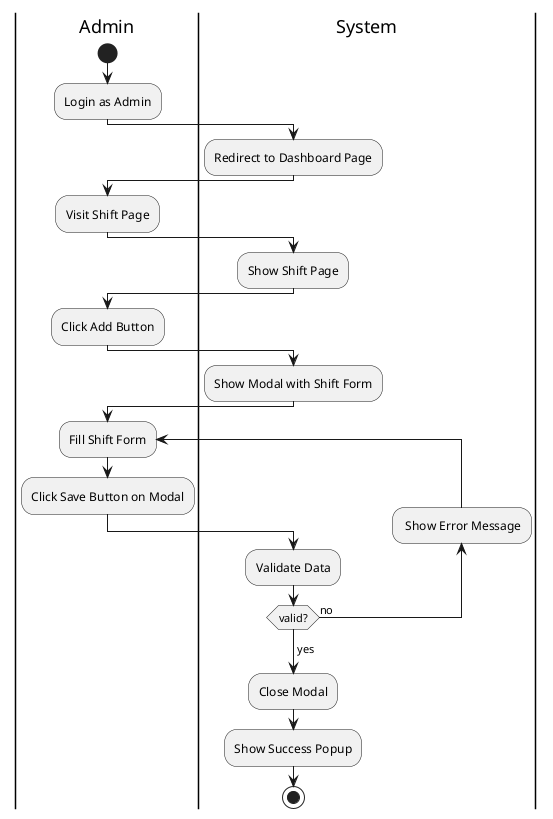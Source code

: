 @startuml Add Shift
|Admin|
start
:Login as Admin;
|System|
:Redirect to Dashboard Page;
|Admin|
:Visit Shift Page;
|System|
:Show Shift Page;
|Admin|
:Click Add Button;
|System|
:Show Modal with Shift Form;
|Admin|
repeat :Fill Shift Form;
:Click Save Button on Modal;
|System|
:Validate Data;
backward: Show Error Message;
repeat while (valid?) is (no)
-> yes;
:Close Modal;
:Show Success Popup;
stop
@enduml
